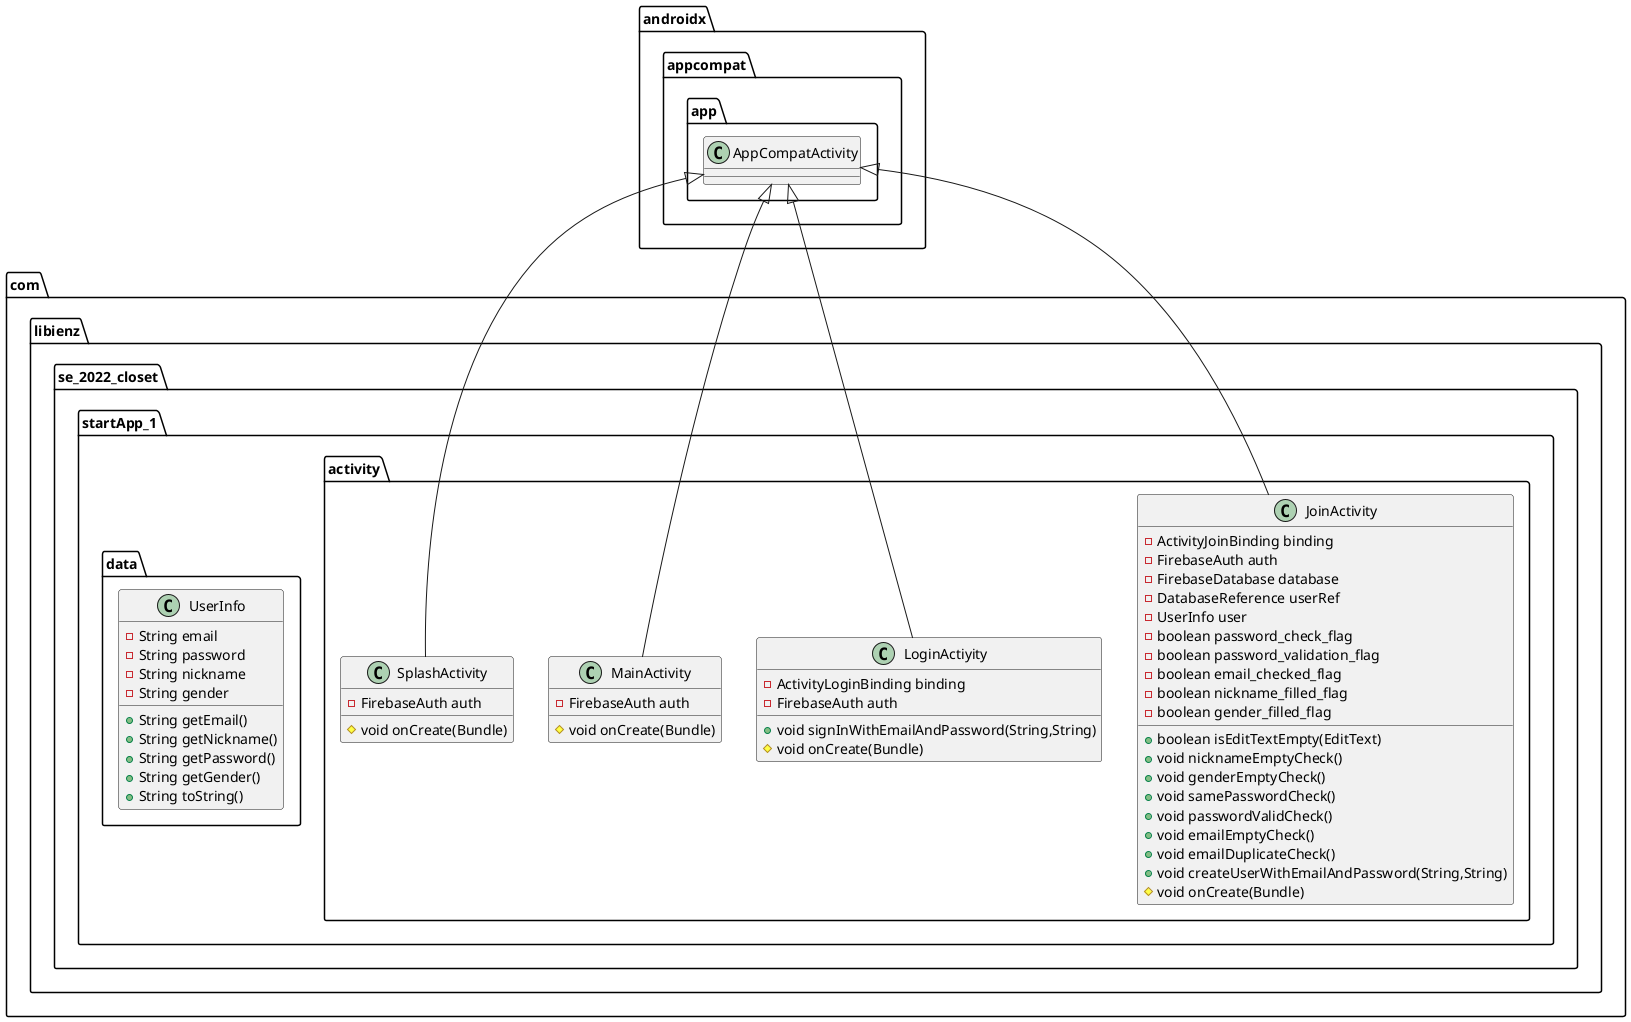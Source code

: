 @startuml
class com.libienz.se_2022_closet.startApp_1.activity.JoinActivity {
- ActivityJoinBinding binding
- FirebaseAuth auth
- FirebaseDatabase database
- DatabaseReference userRef
- UserInfo user
- boolean password_check_flag
- boolean password_validation_flag
- boolean email_checked_flag
- boolean nickname_filled_flag
- boolean gender_filled_flag
+ boolean isEditTextEmpty(EditText)
+ void nicknameEmptyCheck()
+ void genderEmptyCheck()
+ void samePasswordCheck()
+ void passwordValidCheck()
+ void emailEmptyCheck()
+ void emailDuplicateCheck()
+ void createUserWithEmailAndPassword(String,String)
# void onCreate(Bundle)
}
class com.libienz.se_2022_closet.startApp_1.activity.LoginActiyity {
- ActivityLoginBinding binding
- FirebaseAuth auth
+ void signInWithEmailAndPassword(String,String)
# void onCreate(Bundle)
}
class com.libienz.se_2022_closet.startApp_1.activity.MainActivity {
- FirebaseAuth auth
# void onCreate(Bundle)
}
class com.libienz.se_2022_closet.startApp_1.activity.SplashActivity {
- FirebaseAuth auth
# void onCreate(Bundle)
}
class com.libienz.se_2022_closet.startApp_1.data.UserInfo {
- String email
- String password
- String nickname
- String gender
+ String getEmail()
+ String getNickname()
+ String getPassword()
+ String getGender()
+ String toString()
}


androidx.appcompat.app.AppCompatActivity <|-- com.libienz.se_2022_closet.startApp_1.activity.JoinActivity
androidx.appcompat.app.AppCompatActivity <|-- com.libienz.se_2022_closet.startApp_1.activity.LoginActiyity
androidx.appcompat.app.AppCompatActivity <|-- com.libienz.se_2022_closet.startApp_1.activity.MainActivity
androidx.appcompat.app.AppCompatActivity <|-- com.libienz.se_2022_closet.startApp_1.activity.SplashActivity
@enduml